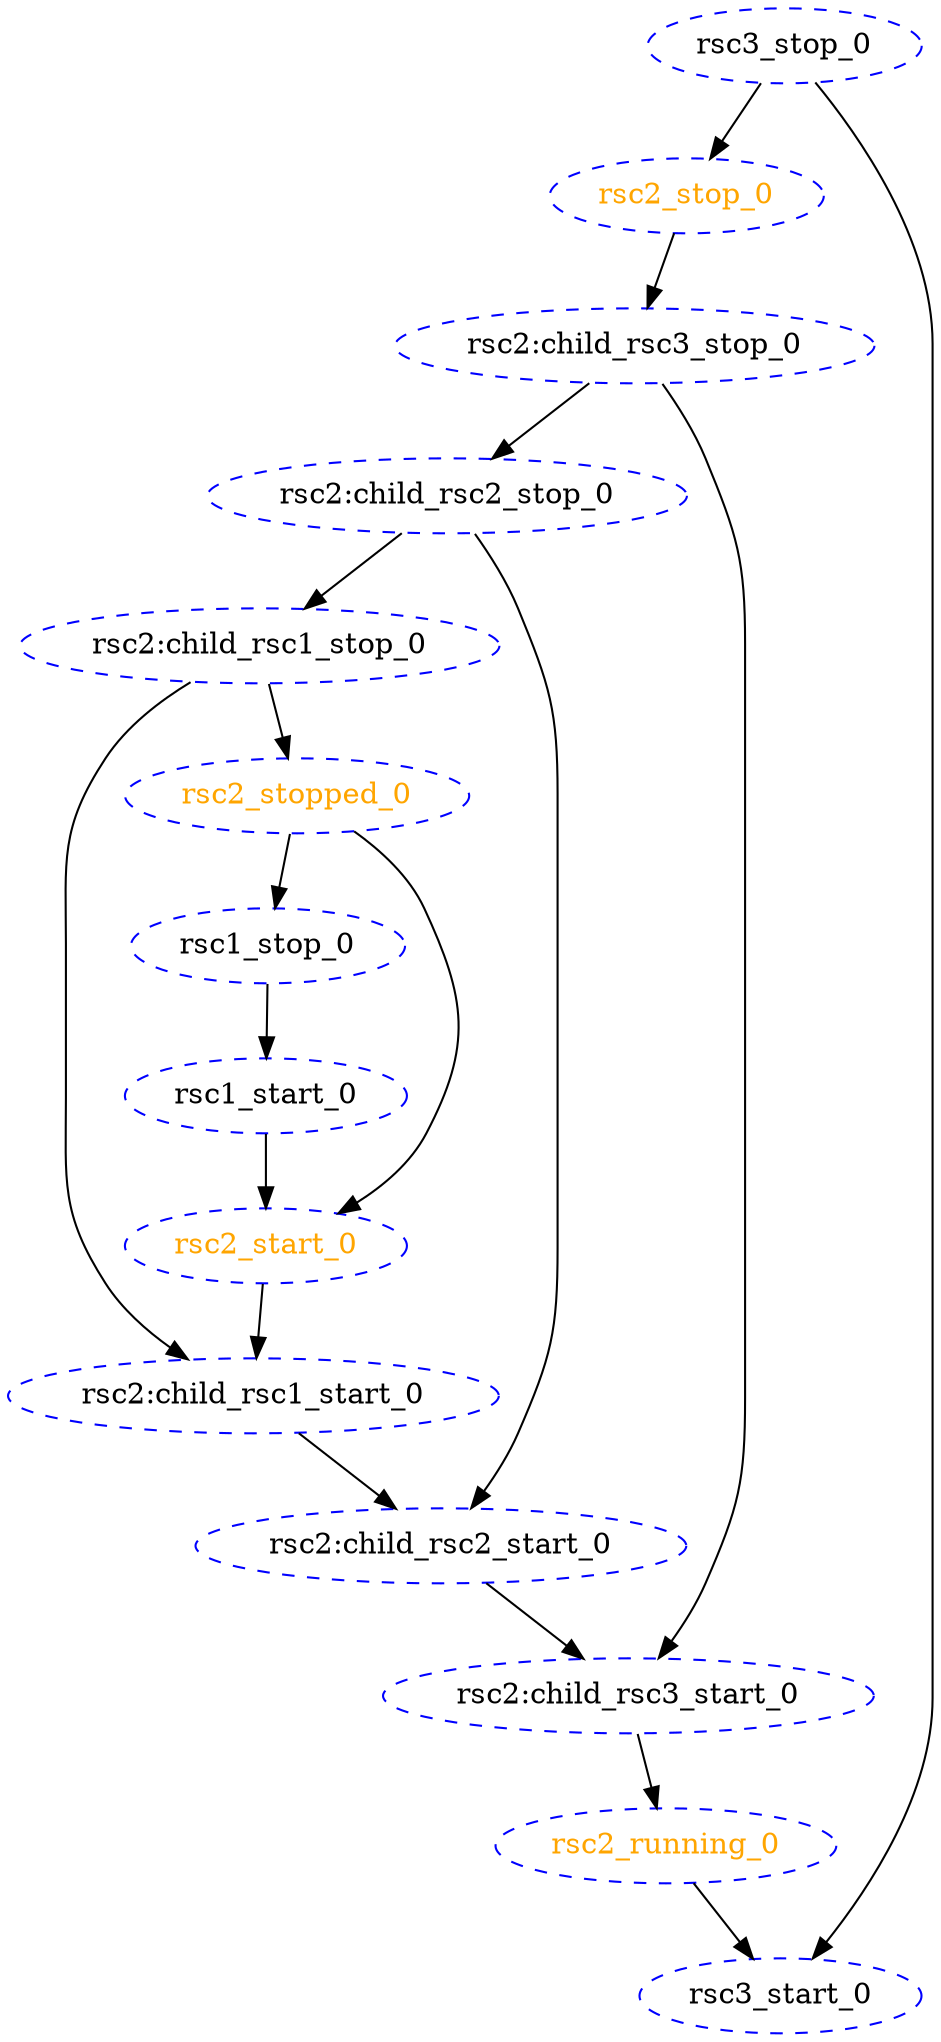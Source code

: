 digraph "g" {
	size = "30,30"
"rsc1_stop_0" [ style="dashed" color="blue" fontcolor="black" ]
"rsc1_start_0" [ style="dashed" color="blue" fontcolor="black" ]
"rsc2:child_rsc1_stop_0" [ style="dashed" color="blue" fontcolor="black" ]
"rsc2:child_rsc1_start_0" [ style="dashed" color="blue" fontcolor="black" ]
"rsc2:child_rsc2_stop_0" [ style="dashed" color="blue" fontcolor="black" ]
"rsc2:child_rsc2_start_0" [ style="dashed" color="blue" fontcolor="black" ]
"rsc2:child_rsc3_stop_0" [ style="dashed" color="blue" fontcolor="black" ]
"rsc2:child_rsc3_start_0" [ style="dashed" color="blue" fontcolor="black" ]
"rsc2_start_0" [ style="dashed" color="blue" fontcolor="orange" ]
"rsc2_running_0" [ style="dashed" color="blue" fontcolor="orange" ]
"rsc2_stop_0" [ style="dashed" color="blue" fontcolor="orange" ]
"rsc2_stopped_0" [ style="dashed" color="blue" fontcolor="orange" ]
"rsc3_stop_0" [ style="dashed" color="blue" fontcolor="black" ]
"rsc3_start_0" [ style="dashed" color="blue" fontcolor="black" ]
"rsc2_stopped_0" -> "rsc1_stop_0"
"rsc1_stop_0" -> "rsc1_start_0"
"rsc2:child_rsc2_stop_0" -> "rsc2:child_rsc1_stop_0"
"rsc2:child_rsc1_stop_0" -> "rsc2:child_rsc1_start_0"
"rsc2_start_0" -> "rsc2:child_rsc1_start_0"
"rsc2:child_rsc3_stop_0" -> "rsc2:child_rsc2_stop_0"
"rsc2:child_rsc2_stop_0" -> "rsc2:child_rsc2_start_0"
"rsc2:child_rsc1_start_0" -> "rsc2:child_rsc2_start_0"
"rsc2_stop_0" -> "rsc2:child_rsc3_stop_0"
"rsc2:child_rsc3_stop_0" -> "rsc2:child_rsc3_start_0"
"rsc2:child_rsc2_start_0" -> "rsc2:child_rsc3_start_0"
"rsc1_start_0" -> "rsc2_start_0"
"rsc2_stopped_0" -> "rsc2_start_0"
"rsc2:child_rsc3_start_0" -> "rsc2_running_0"
"rsc3_stop_0" -> "rsc2_stop_0"
"rsc2:child_rsc1_stop_0" -> "rsc2_stopped_0"
"rsc2_running_0" -> "rsc3_start_0"
"rsc3_stop_0" -> "rsc3_start_0"
}
